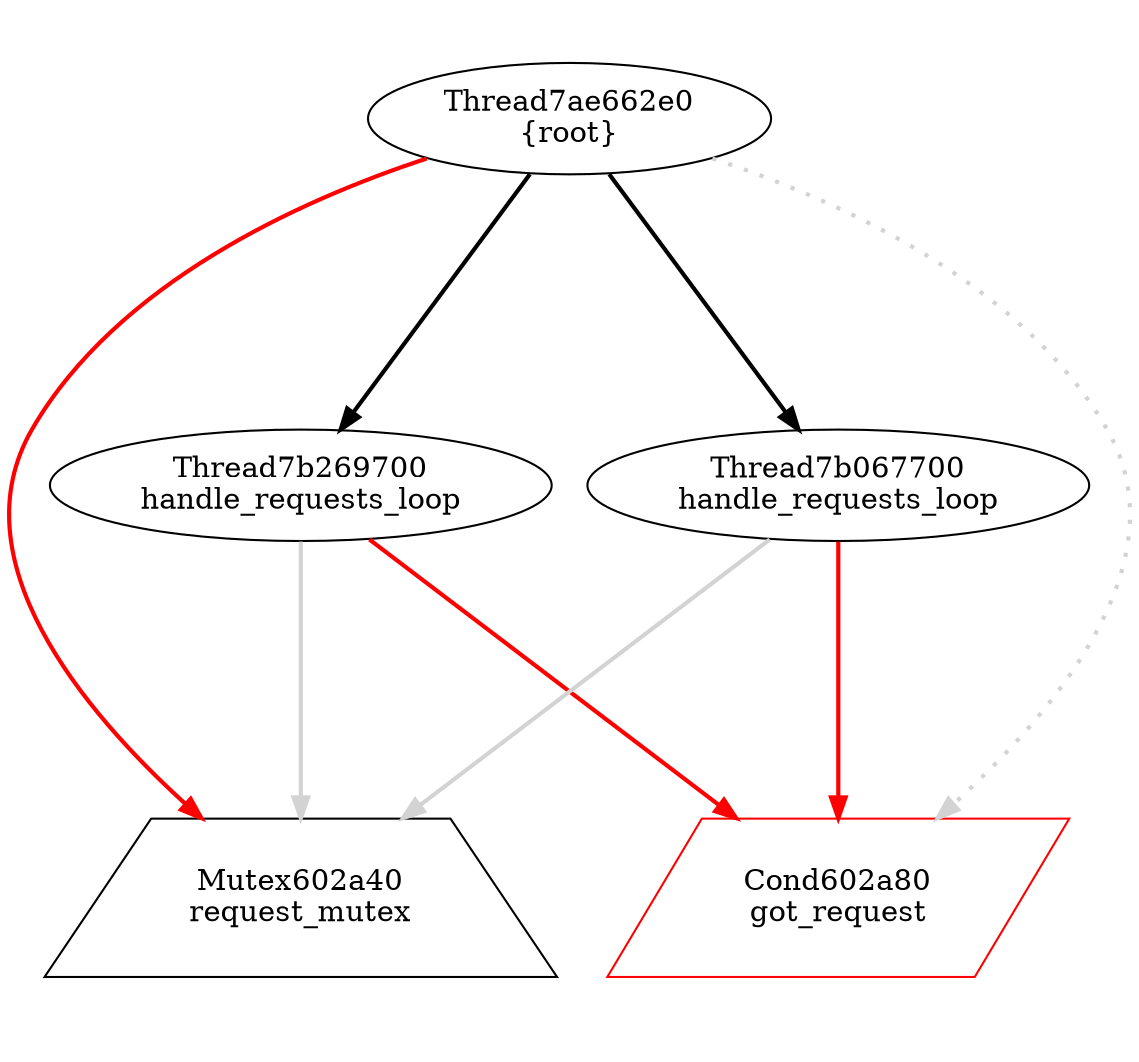 digraph G {
graph[center=true, ratio=1];
Mutex602a40 [shape=trapezium,color=black,label="Mutex602a40\nrequest_mutex"];
Cond602a80 [shape=parallelogram,color=red,label="Cond602a80\ngot_request"];
Thread7ae662e0 [color=black,label="Thread7ae662e0\n{root}"];
Thread7ae662e0 -> Mutex602a40 [arrowhead=normal,color=red,penwidth=2];
Thread7ae662e0 -> Cond602a80 [style=dotted,color=lightgray,penwidth=2];
Thread7ae662e0 -> Thread7b269700 [arrowhead=normal,penwidth=2];
Thread7ae662e0 -> Thread7b067700 [arrowhead=normal,penwidth=2];
Thread7b269700 [color=black,label="Thread7b269700\nhandle_requests_loop"];
Thread7b269700 -> Mutex602a40 [arrowhead=normal,color=lightgray,penwidth=2];
Thread7b269700 -> Cond602a80 [arrowhead=normal,color=red,penwidth=2];
Thread7b067700 [color=black,label="Thread7b067700\nhandle_requests_loop"];
Thread7b067700 -> Mutex602a40 [arrowhead=normal,color=lightgray,penwidth=2];
Thread7b067700 -> Cond602a80 [arrowhead=normal,color=red,penwidth=2];
}
